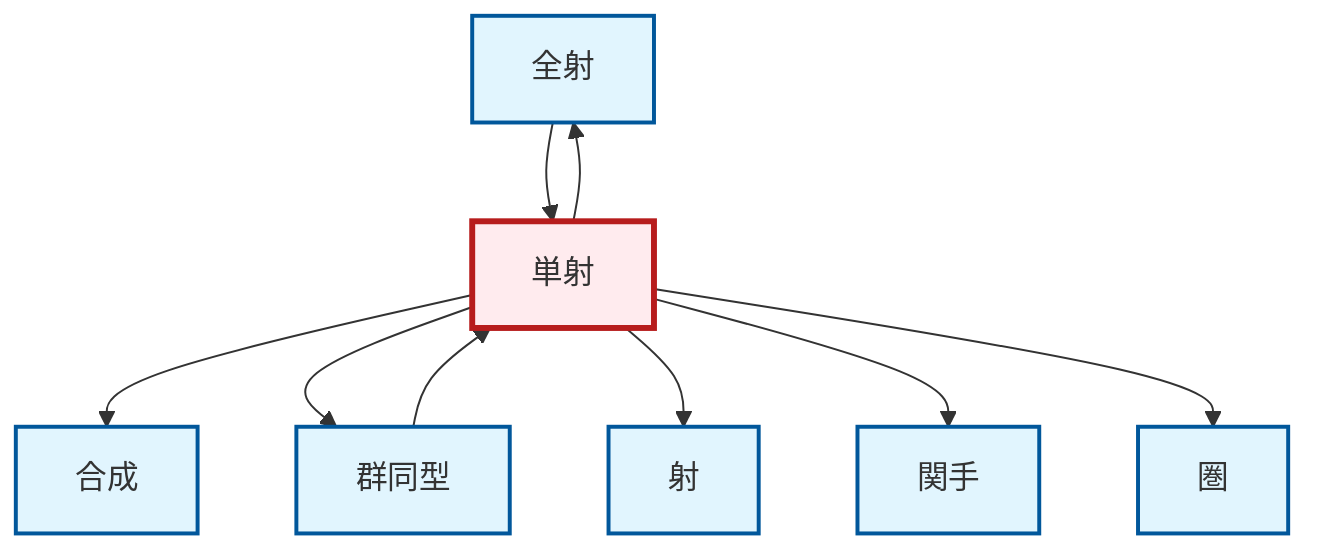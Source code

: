 graph TD
    classDef definition fill:#e1f5fe,stroke:#01579b,stroke-width:2px
    classDef theorem fill:#f3e5f5,stroke:#4a148c,stroke-width:2px
    classDef axiom fill:#fff3e0,stroke:#e65100,stroke-width:2px
    classDef example fill:#e8f5e9,stroke:#1b5e20,stroke-width:2px
    classDef current fill:#ffebee,stroke:#b71c1c,stroke-width:3px
    def-composition["合成"]:::definition
    def-epimorphism["全射"]:::definition
    def-monomorphism["単射"]:::definition
    def-category["圏"]:::definition
    def-functor["関手"]:::definition
    def-morphism["射"]:::definition
    def-isomorphism["群同型"]:::definition
    def-monomorphism --> def-composition
    def-monomorphism --> def-isomorphism
    def-epimorphism --> def-monomorphism
    def-monomorphism --> def-morphism
    def-isomorphism --> def-monomorphism
    def-monomorphism --> def-functor
    def-monomorphism --> def-epimorphism
    def-monomorphism --> def-category
    class def-monomorphism current